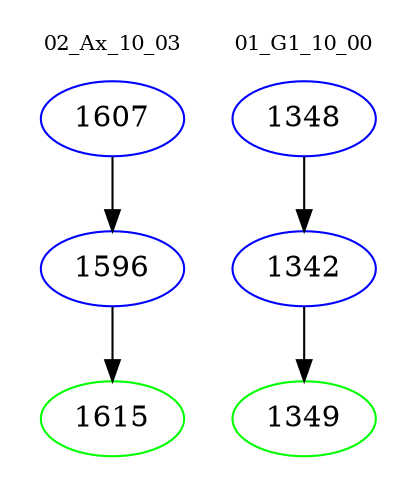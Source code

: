 digraph{
subgraph cluster_0 {
color = white
label = "02_Ax_10_03";
fontsize=10;
T0_1607 [label="1607", color="blue"]
T0_1607 -> T0_1596 [color="black"]
T0_1596 [label="1596", color="blue"]
T0_1596 -> T0_1615 [color="black"]
T0_1615 [label="1615", color="green"]
}
subgraph cluster_1 {
color = white
label = "01_G1_10_00";
fontsize=10;
T1_1348 [label="1348", color="blue"]
T1_1348 -> T1_1342 [color="black"]
T1_1342 [label="1342", color="blue"]
T1_1342 -> T1_1349 [color="black"]
T1_1349 [label="1349", color="green"]
}
}
